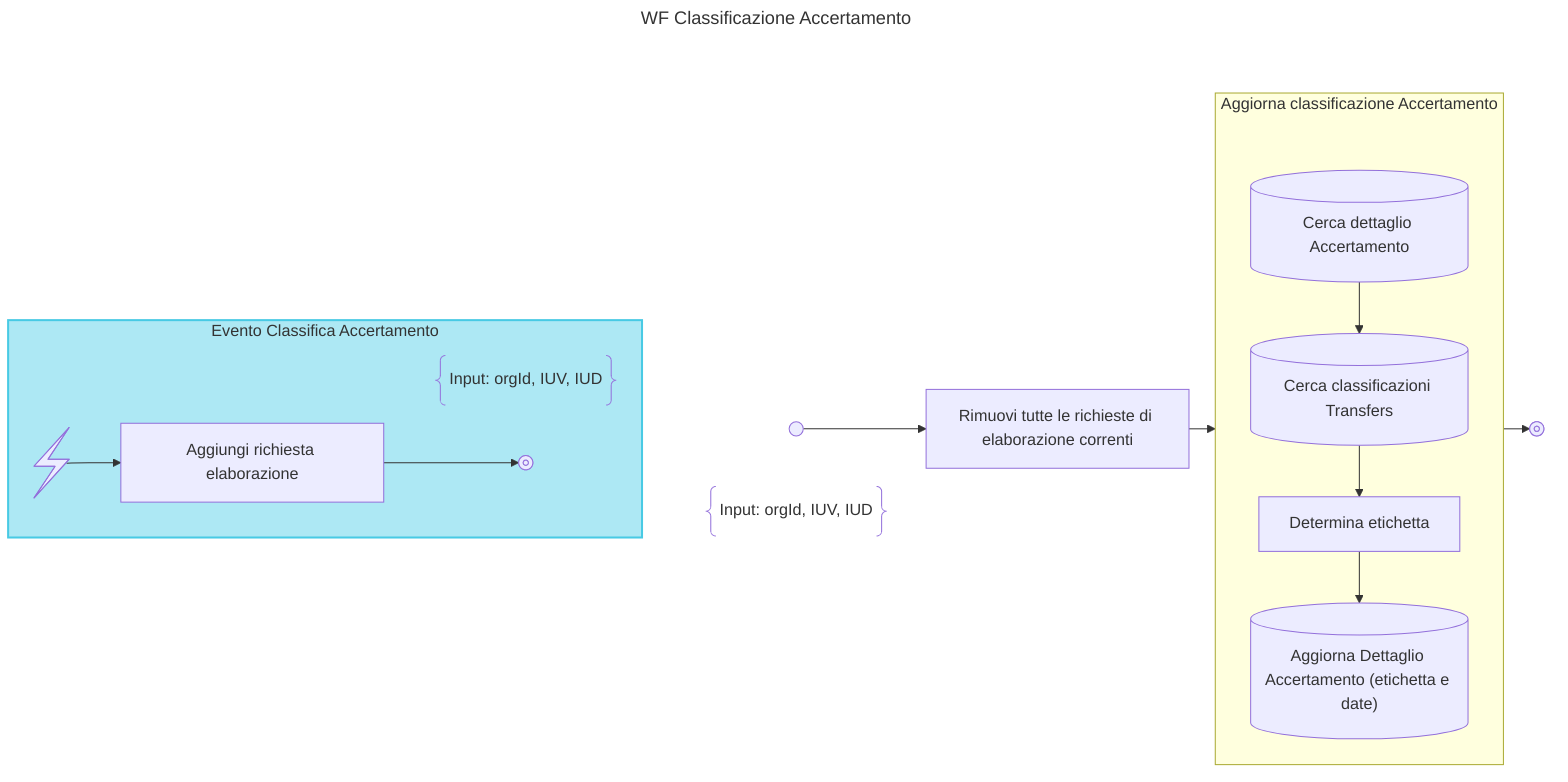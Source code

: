 ---
config:
  flowchart:
    rankSpacing: 1
  look: classic
  theme: default
title: WF Classificazione Accertamento
---
flowchart TD
    subgraph WF_BLOCK
        subgraph NOTE_START_BLOCK
            DESCRIPTION@{ shape: braces, label: "Input: orgId, IUV, IUD" }
            START@{shape: start}
        end
        class NOTE_START_BLOCK hidden

        START -->
        REMOVE_ELAB_REQUESTS["Rimuovi tutte le richieste di elaborazione correnti"] -->
        CLASSIFY

        subgraph CLASSIFY["Aggiorna classificazione Accertamento"]
        direction TB
            DUMMY:::hidden --> FIND_ASSESSMENT
            linkStyle 2 display:none

            FIND_ASSESSMENT@{shape: database, label: "Cerca dettaglio Accertamento"} -->
            FIND_CLASSIFICATION@{shape: database, label: "Cerca classificazioni Transfers"} -->
            CALC_CLASSIFY["Determina etichetta"] -->
            UPDATE_ASSESSMENT@{shape: database, label: "Aggiorna Dettaglio Accertamento (etichetta e date)"}
        end
       CLASSIFY --> END@{shape: stop}
    end
    class WF_BLOCK hidden

    subgraph SIGNALS_BLOCK
    direction LR
        subgraph SIGNAL_IUV_BLOCK["Evento Classifica Accertamento"]
        direction LR
            DESCRIPTION_SIGNAL_IUV@{ shape: braces, label: "Input: orgId, IUV, IUD" }
            SIGNAL_IUV@{ shape: bolt } -->
            ADD_SIGNAL_IUV["Aggiungi richiesta elaborazione"] -->
            SIGNAL_IUV_END@{ shape: "stop" }
        end
        class SIGNAL_IUV_BLOCK signal_block
    end
    class SIGNALS_BLOCK hidden

    classDef note_block display:none;
    classDef hidden display:none;
    classDef activity fill:#FFFFE0, stroke:#ffc300, stroke-width:2px;
    classDef loop fill:#CCFFCC, stroke:#7FBF7F, stroke-width:2px, padding-bottom: 5px;
    classDef signal_block fill:#ade8f4, stroke:#48cae4, stroke-width:2px